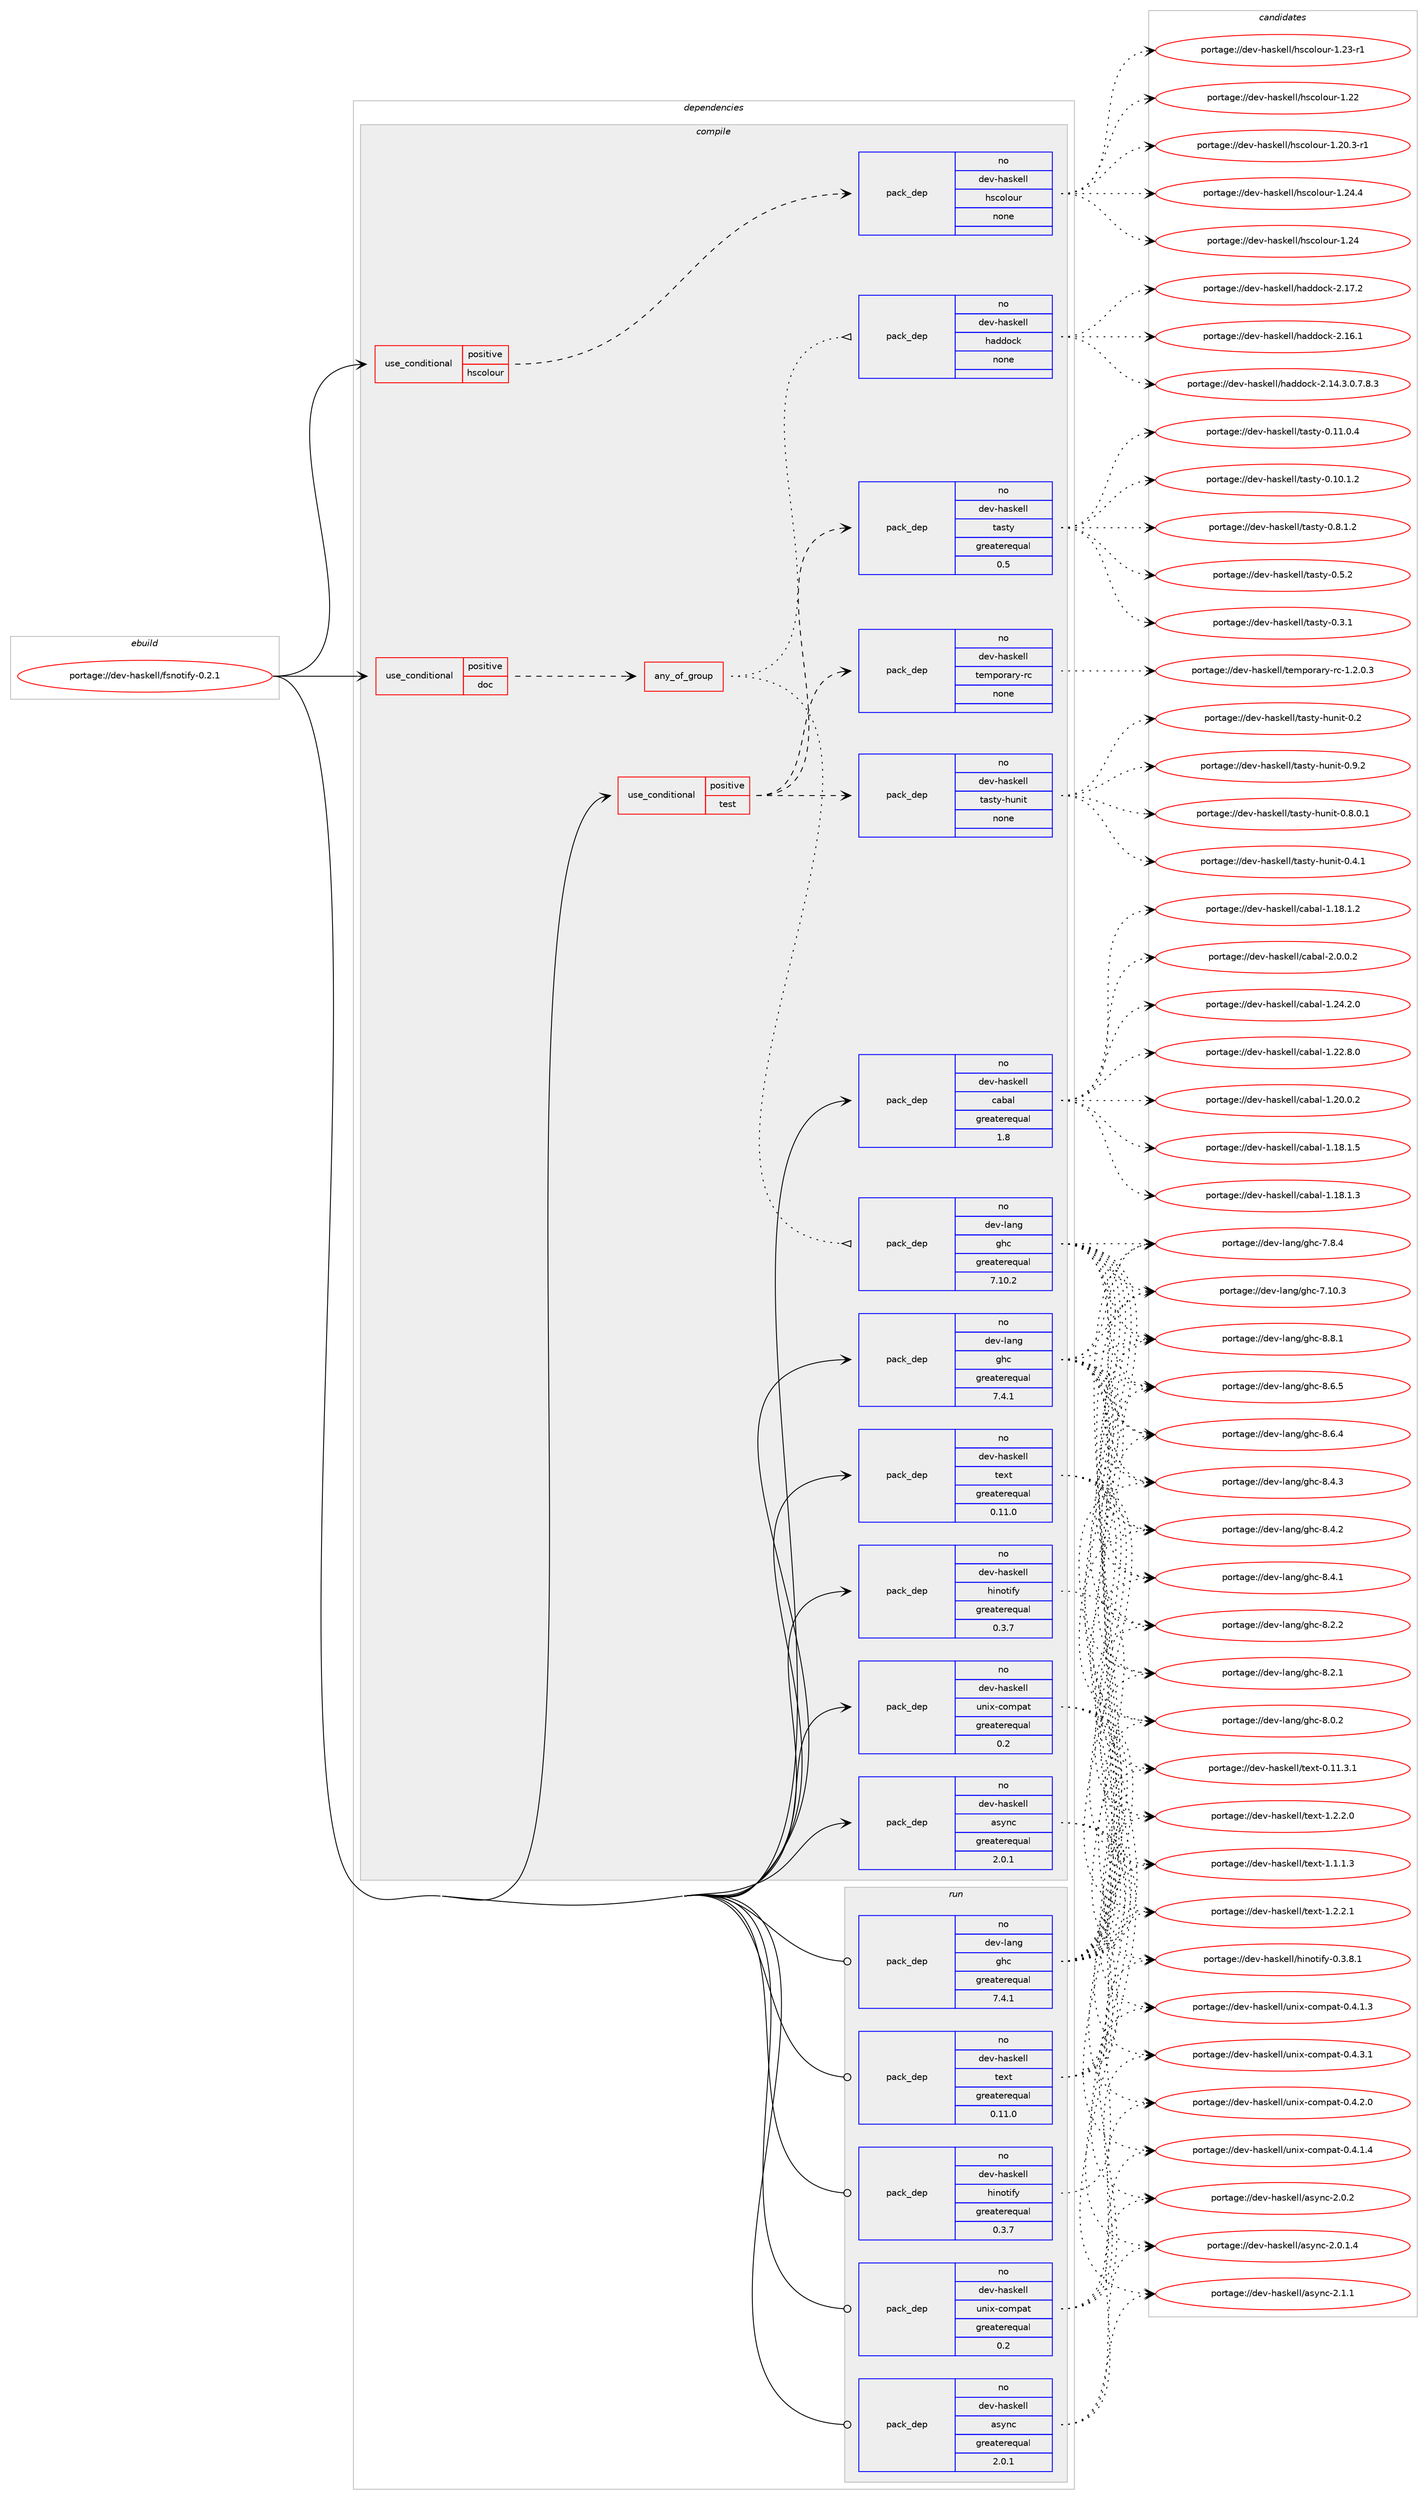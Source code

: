 digraph prolog {

# *************
# Graph options
# *************

newrank=true;
concentrate=true;
compound=true;
graph [rankdir=LR,fontname=Helvetica,fontsize=10,ranksep=1.5];#, ranksep=2.5, nodesep=0.2];
edge  [arrowhead=vee];
node  [fontname=Helvetica,fontsize=10];

# **********
# The ebuild
# **********

subgraph cluster_leftcol {
color=gray;
rank=same;
label=<<i>ebuild</i>>;
id [label="portage://dev-haskell/fsnotify-0.2.1", color=red, width=4, href="../dev-haskell/fsnotify-0.2.1.svg"];
}

# ****************
# The dependencies
# ****************

subgraph cluster_midcol {
color=gray;
label=<<i>dependencies</i>>;
subgraph cluster_compile {
fillcolor="#eeeeee";
style=filled;
label=<<i>compile</i>>;
subgraph cond133905 {
dependency562155 [label=<<TABLE BORDER="0" CELLBORDER="1" CELLSPACING="0" CELLPADDING="4"><TR><TD ROWSPAN="3" CELLPADDING="10">use_conditional</TD></TR><TR><TD>positive</TD></TR><TR><TD>doc</TD></TR></TABLE>>, shape=none, color=red];
subgraph any6424 {
dependency562156 [label=<<TABLE BORDER="0" CELLBORDER="1" CELLSPACING="0" CELLPADDING="4"><TR><TD CELLPADDING="10">any_of_group</TD></TR></TABLE>>, shape=none, color=red];subgraph pack421589 {
dependency562157 [label=<<TABLE BORDER="0" CELLBORDER="1" CELLSPACING="0" CELLPADDING="4" WIDTH="220"><TR><TD ROWSPAN="6" CELLPADDING="30">pack_dep</TD></TR><TR><TD WIDTH="110">no</TD></TR><TR><TD>dev-haskell</TD></TR><TR><TD>haddock</TD></TR><TR><TD>none</TD></TR><TR><TD></TD></TR></TABLE>>, shape=none, color=blue];
}
dependency562156:e -> dependency562157:w [weight=20,style="dotted",arrowhead="oinv"];
subgraph pack421590 {
dependency562158 [label=<<TABLE BORDER="0" CELLBORDER="1" CELLSPACING="0" CELLPADDING="4" WIDTH="220"><TR><TD ROWSPAN="6" CELLPADDING="30">pack_dep</TD></TR><TR><TD WIDTH="110">no</TD></TR><TR><TD>dev-lang</TD></TR><TR><TD>ghc</TD></TR><TR><TD>greaterequal</TD></TR><TR><TD>7.10.2</TD></TR></TABLE>>, shape=none, color=blue];
}
dependency562156:e -> dependency562158:w [weight=20,style="dotted",arrowhead="oinv"];
}
dependency562155:e -> dependency562156:w [weight=20,style="dashed",arrowhead="vee"];
}
id:e -> dependency562155:w [weight=20,style="solid",arrowhead="vee"];
subgraph cond133906 {
dependency562159 [label=<<TABLE BORDER="0" CELLBORDER="1" CELLSPACING="0" CELLPADDING="4"><TR><TD ROWSPAN="3" CELLPADDING="10">use_conditional</TD></TR><TR><TD>positive</TD></TR><TR><TD>hscolour</TD></TR></TABLE>>, shape=none, color=red];
subgraph pack421591 {
dependency562160 [label=<<TABLE BORDER="0" CELLBORDER="1" CELLSPACING="0" CELLPADDING="4" WIDTH="220"><TR><TD ROWSPAN="6" CELLPADDING="30">pack_dep</TD></TR><TR><TD WIDTH="110">no</TD></TR><TR><TD>dev-haskell</TD></TR><TR><TD>hscolour</TD></TR><TR><TD>none</TD></TR><TR><TD></TD></TR></TABLE>>, shape=none, color=blue];
}
dependency562159:e -> dependency562160:w [weight=20,style="dashed",arrowhead="vee"];
}
id:e -> dependency562159:w [weight=20,style="solid",arrowhead="vee"];
subgraph cond133907 {
dependency562161 [label=<<TABLE BORDER="0" CELLBORDER="1" CELLSPACING="0" CELLPADDING="4"><TR><TD ROWSPAN="3" CELLPADDING="10">use_conditional</TD></TR><TR><TD>positive</TD></TR><TR><TD>test</TD></TR></TABLE>>, shape=none, color=red];
subgraph pack421592 {
dependency562162 [label=<<TABLE BORDER="0" CELLBORDER="1" CELLSPACING="0" CELLPADDING="4" WIDTH="220"><TR><TD ROWSPAN="6" CELLPADDING="30">pack_dep</TD></TR><TR><TD WIDTH="110">no</TD></TR><TR><TD>dev-haskell</TD></TR><TR><TD>tasty</TD></TR><TR><TD>greaterequal</TD></TR><TR><TD>0.5</TD></TR></TABLE>>, shape=none, color=blue];
}
dependency562161:e -> dependency562162:w [weight=20,style="dashed",arrowhead="vee"];
subgraph pack421593 {
dependency562163 [label=<<TABLE BORDER="0" CELLBORDER="1" CELLSPACING="0" CELLPADDING="4" WIDTH="220"><TR><TD ROWSPAN="6" CELLPADDING="30">pack_dep</TD></TR><TR><TD WIDTH="110">no</TD></TR><TR><TD>dev-haskell</TD></TR><TR><TD>tasty-hunit</TD></TR><TR><TD>none</TD></TR><TR><TD></TD></TR></TABLE>>, shape=none, color=blue];
}
dependency562161:e -> dependency562163:w [weight=20,style="dashed",arrowhead="vee"];
subgraph pack421594 {
dependency562164 [label=<<TABLE BORDER="0" CELLBORDER="1" CELLSPACING="0" CELLPADDING="4" WIDTH="220"><TR><TD ROWSPAN="6" CELLPADDING="30">pack_dep</TD></TR><TR><TD WIDTH="110">no</TD></TR><TR><TD>dev-haskell</TD></TR><TR><TD>temporary-rc</TD></TR><TR><TD>none</TD></TR><TR><TD></TD></TR></TABLE>>, shape=none, color=blue];
}
dependency562161:e -> dependency562164:w [weight=20,style="dashed",arrowhead="vee"];
}
id:e -> dependency562161:w [weight=20,style="solid",arrowhead="vee"];
subgraph pack421595 {
dependency562165 [label=<<TABLE BORDER="0" CELLBORDER="1" CELLSPACING="0" CELLPADDING="4" WIDTH="220"><TR><TD ROWSPAN="6" CELLPADDING="30">pack_dep</TD></TR><TR><TD WIDTH="110">no</TD></TR><TR><TD>dev-haskell</TD></TR><TR><TD>async</TD></TR><TR><TD>greaterequal</TD></TR><TR><TD>2.0.1</TD></TR></TABLE>>, shape=none, color=blue];
}
id:e -> dependency562165:w [weight=20,style="solid",arrowhead="vee"];
subgraph pack421596 {
dependency562166 [label=<<TABLE BORDER="0" CELLBORDER="1" CELLSPACING="0" CELLPADDING="4" WIDTH="220"><TR><TD ROWSPAN="6" CELLPADDING="30">pack_dep</TD></TR><TR><TD WIDTH="110">no</TD></TR><TR><TD>dev-haskell</TD></TR><TR><TD>cabal</TD></TR><TR><TD>greaterequal</TD></TR><TR><TD>1.8</TD></TR></TABLE>>, shape=none, color=blue];
}
id:e -> dependency562166:w [weight=20,style="solid",arrowhead="vee"];
subgraph pack421597 {
dependency562167 [label=<<TABLE BORDER="0" CELLBORDER="1" CELLSPACING="0" CELLPADDING="4" WIDTH="220"><TR><TD ROWSPAN="6" CELLPADDING="30">pack_dep</TD></TR><TR><TD WIDTH="110">no</TD></TR><TR><TD>dev-haskell</TD></TR><TR><TD>hinotify</TD></TR><TR><TD>greaterequal</TD></TR><TR><TD>0.3.7</TD></TR></TABLE>>, shape=none, color=blue];
}
id:e -> dependency562167:w [weight=20,style="solid",arrowhead="vee"];
subgraph pack421598 {
dependency562168 [label=<<TABLE BORDER="0" CELLBORDER="1" CELLSPACING="0" CELLPADDING="4" WIDTH="220"><TR><TD ROWSPAN="6" CELLPADDING="30">pack_dep</TD></TR><TR><TD WIDTH="110">no</TD></TR><TR><TD>dev-haskell</TD></TR><TR><TD>text</TD></TR><TR><TD>greaterequal</TD></TR><TR><TD>0.11.0</TD></TR></TABLE>>, shape=none, color=blue];
}
id:e -> dependency562168:w [weight=20,style="solid",arrowhead="vee"];
subgraph pack421599 {
dependency562169 [label=<<TABLE BORDER="0" CELLBORDER="1" CELLSPACING="0" CELLPADDING="4" WIDTH="220"><TR><TD ROWSPAN="6" CELLPADDING="30">pack_dep</TD></TR><TR><TD WIDTH="110">no</TD></TR><TR><TD>dev-haskell</TD></TR><TR><TD>unix-compat</TD></TR><TR><TD>greaterequal</TD></TR><TR><TD>0.2</TD></TR></TABLE>>, shape=none, color=blue];
}
id:e -> dependency562169:w [weight=20,style="solid",arrowhead="vee"];
subgraph pack421600 {
dependency562170 [label=<<TABLE BORDER="0" CELLBORDER="1" CELLSPACING="0" CELLPADDING="4" WIDTH="220"><TR><TD ROWSPAN="6" CELLPADDING="30">pack_dep</TD></TR><TR><TD WIDTH="110">no</TD></TR><TR><TD>dev-lang</TD></TR><TR><TD>ghc</TD></TR><TR><TD>greaterequal</TD></TR><TR><TD>7.4.1</TD></TR></TABLE>>, shape=none, color=blue];
}
id:e -> dependency562170:w [weight=20,style="solid",arrowhead="vee"];
}
subgraph cluster_compileandrun {
fillcolor="#eeeeee";
style=filled;
label=<<i>compile and run</i>>;
}
subgraph cluster_run {
fillcolor="#eeeeee";
style=filled;
label=<<i>run</i>>;
subgraph pack421601 {
dependency562171 [label=<<TABLE BORDER="0" CELLBORDER="1" CELLSPACING="0" CELLPADDING="4" WIDTH="220"><TR><TD ROWSPAN="6" CELLPADDING="30">pack_dep</TD></TR><TR><TD WIDTH="110">no</TD></TR><TR><TD>dev-haskell</TD></TR><TR><TD>async</TD></TR><TR><TD>greaterequal</TD></TR><TR><TD>2.0.1</TD></TR></TABLE>>, shape=none, color=blue];
}
id:e -> dependency562171:w [weight=20,style="solid",arrowhead="odot"];
subgraph pack421602 {
dependency562172 [label=<<TABLE BORDER="0" CELLBORDER="1" CELLSPACING="0" CELLPADDING="4" WIDTH="220"><TR><TD ROWSPAN="6" CELLPADDING="30">pack_dep</TD></TR><TR><TD WIDTH="110">no</TD></TR><TR><TD>dev-haskell</TD></TR><TR><TD>hinotify</TD></TR><TR><TD>greaterequal</TD></TR><TR><TD>0.3.7</TD></TR></TABLE>>, shape=none, color=blue];
}
id:e -> dependency562172:w [weight=20,style="solid",arrowhead="odot"];
subgraph pack421603 {
dependency562173 [label=<<TABLE BORDER="0" CELLBORDER="1" CELLSPACING="0" CELLPADDING="4" WIDTH="220"><TR><TD ROWSPAN="6" CELLPADDING="30">pack_dep</TD></TR><TR><TD WIDTH="110">no</TD></TR><TR><TD>dev-haskell</TD></TR><TR><TD>text</TD></TR><TR><TD>greaterequal</TD></TR><TR><TD>0.11.0</TD></TR></TABLE>>, shape=none, color=blue];
}
id:e -> dependency562173:w [weight=20,style="solid",arrowhead="odot"];
subgraph pack421604 {
dependency562174 [label=<<TABLE BORDER="0" CELLBORDER="1" CELLSPACING="0" CELLPADDING="4" WIDTH="220"><TR><TD ROWSPAN="6" CELLPADDING="30">pack_dep</TD></TR><TR><TD WIDTH="110">no</TD></TR><TR><TD>dev-haskell</TD></TR><TR><TD>unix-compat</TD></TR><TR><TD>greaterequal</TD></TR><TR><TD>0.2</TD></TR></TABLE>>, shape=none, color=blue];
}
id:e -> dependency562174:w [weight=20,style="solid",arrowhead="odot"];
subgraph pack421605 {
dependency562175 [label=<<TABLE BORDER="0" CELLBORDER="1" CELLSPACING="0" CELLPADDING="4" WIDTH="220"><TR><TD ROWSPAN="6" CELLPADDING="30">pack_dep</TD></TR><TR><TD WIDTH="110">no</TD></TR><TR><TD>dev-lang</TD></TR><TR><TD>ghc</TD></TR><TR><TD>greaterequal</TD></TR><TR><TD>7.4.1</TD></TR></TABLE>>, shape=none, color=blue];
}
id:e -> dependency562175:w [weight=20,style="solid",arrowhead="odot"];
}
}

# **************
# The candidates
# **************

subgraph cluster_choices {
rank=same;
color=gray;
label=<<i>candidates</i>>;

subgraph choice421589 {
color=black;
nodesep=1;
choice100101118451049711510710110810847104971001001119910745504649554650 [label="portage://dev-haskell/haddock-2.17.2", color=red, width=4,href="../dev-haskell/haddock-2.17.2.svg"];
choice100101118451049711510710110810847104971001001119910745504649544649 [label="portage://dev-haskell/haddock-2.16.1", color=red, width=4,href="../dev-haskell/haddock-2.16.1.svg"];
choice1001011184510497115107101108108471049710010011199107455046495246514648465546564651 [label="portage://dev-haskell/haddock-2.14.3.0.7.8.3", color=red, width=4,href="../dev-haskell/haddock-2.14.3.0.7.8.3.svg"];
dependency562157:e -> choice100101118451049711510710110810847104971001001119910745504649554650:w [style=dotted,weight="100"];
dependency562157:e -> choice100101118451049711510710110810847104971001001119910745504649544649:w [style=dotted,weight="100"];
dependency562157:e -> choice1001011184510497115107101108108471049710010011199107455046495246514648465546564651:w [style=dotted,weight="100"];
}
subgraph choice421590 {
color=black;
nodesep=1;
choice10010111845108971101034710310499455646564649 [label="portage://dev-lang/ghc-8.8.1", color=red, width=4,href="../dev-lang/ghc-8.8.1.svg"];
choice10010111845108971101034710310499455646544653 [label="portage://dev-lang/ghc-8.6.5", color=red, width=4,href="../dev-lang/ghc-8.6.5.svg"];
choice10010111845108971101034710310499455646544652 [label="portage://dev-lang/ghc-8.6.4", color=red, width=4,href="../dev-lang/ghc-8.6.4.svg"];
choice10010111845108971101034710310499455646524651 [label="portage://dev-lang/ghc-8.4.3", color=red, width=4,href="../dev-lang/ghc-8.4.3.svg"];
choice10010111845108971101034710310499455646524650 [label="portage://dev-lang/ghc-8.4.2", color=red, width=4,href="../dev-lang/ghc-8.4.2.svg"];
choice10010111845108971101034710310499455646524649 [label="portage://dev-lang/ghc-8.4.1", color=red, width=4,href="../dev-lang/ghc-8.4.1.svg"];
choice10010111845108971101034710310499455646504650 [label="portage://dev-lang/ghc-8.2.2", color=red, width=4,href="../dev-lang/ghc-8.2.2.svg"];
choice10010111845108971101034710310499455646504649 [label="portage://dev-lang/ghc-8.2.1", color=red, width=4,href="../dev-lang/ghc-8.2.1.svg"];
choice10010111845108971101034710310499455646484650 [label="portage://dev-lang/ghc-8.0.2", color=red, width=4,href="../dev-lang/ghc-8.0.2.svg"];
choice10010111845108971101034710310499455546564652 [label="portage://dev-lang/ghc-7.8.4", color=red, width=4,href="../dev-lang/ghc-7.8.4.svg"];
choice1001011184510897110103471031049945554649484651 [label="portage://dev-lang/ghc-7.10.3", color=red, width=4,href="../dev-lang/ghc-7.10.3.svg"];
dependency562158:e -> choice10010111845108971101034710310499455646564649:w [style=dotted,weight="100"];
dependency562158:e -> choice10010111845108971101034710310499455646544653:w [style=dotted,weight="100"];
dependency562158:e -> choice10010111845108971101034710310499455646544652:w [style=dotted,weight="100"];
dependency562158:e -> choice10010111845108971101034710310499455646524651:w [style=dotted,weight="100"];
dependency562158:e -> choice10010111845108971101034710310499455646524650:w [style=dotted,weight="100"];
dependency562158:e -> choice10010111845108971101034710310499455646524649:w [style=dotted,weight="100"];
dependency562158:e -> choice10010111845108971101034710310499455646504650:w [style=dotted,weight="100"];
dependency562158:e -> choice10010111845108971101034710310499455646504649:w [style=dotted,weight="100"];
dependency562158:e -> choice10010111845108971101034710310499455646484650:w [style=dotted,weight="100"];
dependency562158:e -> choice10010111845108971101034710310499455546564652:w [style=dotted,weight="100"];
dependency562158:e -> choice1001011184510897110103471031049945554649484651:w [style=dotted,weight="100"];
}
subgraph choice421591 {
color=black;
nodesep=1;
choice1001011184510497115107101108108471041159911110811111711445494650524652 [label="portage://dev-haskell/hscolour-1.24.4", color=red, width=4,href="../dev-haskell/hscolour-1.24.4.svg"];
choice100101118451049711510710110810847104115991111081111171144549465052 [label="portage://dev-haskell/hscolour-1.24", color=red, width=4,href="../dev-haskell/hscolour-1.24.svg"];
choice1001011184510497115107101108108471041159911110811111711445494650514511449 [label="portage://dev-haskell/hscolour-1.23-r1", color=red, width=4,href="../dev-haskell/hscolour-1.23-r1.svg"];
choice100101118451049711510710110810847104115991111081111171144549465050 [label="portage://dev-haskell/hscolour-1.22", color=red, width=4,href="../dev-haskell/hscolour-1.22.svg"];
choice10010111845104971151071011081084710411599111108111117114454946504846514511449 [label="portage://dev-haskell/hscolour-1.20.3-r1", color=red, width=4,href="../dev-haskell/hscolour-1.20.3-r1.svg"];
dependency562160:e -> choice1001011184510497115107101108108471041159911110811111711445494650524652:w [style=dotted,weight="100"];
dependency562160:e -> choice100101118451049711510710110810847104115991111081111171144549465052:w [style=dotted,weight="100"];
dependency562160:e -> choice1001011184510497115107101108108471041159911110811111711445494650514511449:w [style=dotted,weight="100"];
dependency562160:e -> choice100101118451049711510710110810847104115991111081111171144549465050:w [style=dotted,weight="100"];
dependency562160:e -> choice10010111845104971151071011081084710411599111108111117114454946504846514511449:w [style=dotted,weight="100"];
}
subgraph choice421592 {
color=black;
nodesep=1;
choice100101118451049711510710110810847116971151161214548465646494650 [label="portage://dev-haskell/tasty-0.8.1.2", color=red, width=4,href="../dev-haskell/tasty-0.8.1.2.svg"];
choice10010111845104971151071011081084711697115116121454846534650 [label="portage://dev-haskell/tasty-0.5.2", color=red, width=4,href="../dev-haskell/tasty-0.5.2.svg"];
choice10010111845104971151071011081084711697115116121454846514649 [label="portage://dev-haskell/tasty-0.3.1", color=red, width=4,href="../dev-haskell/tasty-0.3.1.svg"];
choice10010111845104971151071011081084711697115116121454846494946484652 [label="portage://dev-haskell/tasty-0.11.0.4", color=red, width=4,href="../dev-haskell/tasty-0.11.0.4.svg"];
choice10010111845104971151071011081084711697115116121454846494846494650 [label="portage://dev-haskell/tasty-0.10.1.2", color=red, width=4,href="../dev-haskell/tasty-0.10.1.2.svg"];
dependency562162:e -> choice100101118451049711510710110810847116971151161214548465646494650:w [style=dotted,weight="100"];
dependency562162:e -> choice10010111845104971151071011081084711697115116121454846534650:w [style=dotted,weight="100"];
dependency562162:e -> choice10010111845104971151071011081084711697115116121454846514649:w [style=dotted,weight="100"];
dependency562162:e -> choice10010111845104971151071011081084711697115116121454846494946484652:w [style=dotted,weight="100"];
dependency562162:e -> choice10010111845104971151071011081084711697115116121454846494846494650:w [style=dotted,weight="100"];
}
subgraph choice421593 {
color=black;
nodesep=1;
choice1001011184510497115107101108108471169711511612145104117110105116454846574650 [label="portage://dev-haskell/tasty-hunit-0.9.2", color=red, width=4,href="../dev-haskell/tasty-hunit-0.9.2.svg"];
choice10010111845104971151071011081084711697115116121451041171101051164548465646484649 [label="portage://dev-haskell/tasty-hunit-0.8.0.1", color=red, width=4,href="../dev-haskell/tasty-hunit-0.8.0.1.svg"];
choice1001011184510497115107101108108471169711511612145104117110105116454846524649 [label="portage://dev-haskell/tasty-hunit-0.4.1", color=red, width=4,href="../dev-haskell/tasty-hunit-0.4.1.svg"];
choice100101118451049711510710110810847116971151161214510411711010511645484650 [label="portage://dev-haskell/tasty-hunit-0.2", color=red, width=4,href="../dev-haskell/tasty-hunit-0.2.svg"];
dependency562163:e -> choice1001011184510497115107101108108471169711511612145104117110105116454846574650:w [style=dotted,weight="100"];
dependency562163:e -> choice10010111845104971151071011081084711697115116121451041171101051164548465646484649:w [style=dotted,weight="100"];
dependency562163:e -> choice1001011184510497115107101108108471169711511612145104117110105116454846524649:w [style=dotted,weight="100"];
dependency562163:e -> choice100101118451049711510710110810847116971151161214510411711010511645484650:w [style=dotted,weight="100"];
}
subgraph choice421594 {
color=black;
nodesep=1;
choice1001011184510497115107101108108471161011091121111149711412145114994549465046484651 [label="portage://dev-haskell/temporary-rc-1.2.0.3", color=red, width=4,href="../dev-haskell/temporary-rc-1.2.0.3.svg"];
dependency562164:e -> choice1001011184510497115107101108108471161011091121111149711412145114994549465046484651:w [style=dotted,weight="100"];
}
subgraph choice421595 {
color=black;
nodesep=1;
choice1001011184510497115107101108108479711512111099455046494649 [label="portage://dev-haskell/async-2.1.1", color=red, width=4,href="../dev-haskell/async-2.1.1.svg"];
choice1001011184510497115107101108108479711512111099455046484650 [label="portage://dev-haskell/async-2.0.2", color=red, width=4,href="../dev-haskell/async-2.0.2.svg"];
choice10010111845104971151071011081084797115121110994550464846494652 [label="portage://dev-haskell/async-2.0.1.4", color=red, width=4,href="../dev-haskell/async-2.0.1.4.svg"];
dependency562165:e -> choice1001011184510497115107101108108479711512111099455046494649:w [style=dotted,weight="100"];
dependency562165:e -> choice1001011184510497115107101108108479711512111099455046484650:w [style=dotted,weight="100"];
dependency562165:e -> choice10010111845104971151071011081084797115121110994550464846494652:w [style=dotted,weight="100"];
}
subgraph choice421596 {
color=black;
nodesep=1;
choice100101118451049711510710110810847999798971084550464846484650 [label="portage://dev-haskell/cabal-2.0.0.2", color=red, width=4,href="../dev-haskell/cabal-2.0.0.2.svg"];
choice10010111845104971151071011081084799979897108454946505246504648 [label="portage://dev-haskell/cabal-1.24.2.0", color=red, width=4,href="../dev-haskell/cabal-1.24.2.0.svg"];
choice10010111845104971151071011081084799979897108454946505046564648 [label="portage://dev-haskell/cabal-1.22.8.0", color=red, width=4,href="../dev-haskell/cabal-1.22.8.0.svg"];
choice10010111845104971151071011081084799979897108454946504846484650 [label="portage://dev-haskell/cabal-1.20.0.2", color=red, width=4,href="../dev-haskell/cabal-1.20.0.2.svg"];
choice10010111845104971151071011081084799979897108454946495646494653 [label="portage://dev-haskell/cabal-1.18.1.5", color=red, width=4,href="../dev-haskell/cabal-1.18.1.5.svg"];
choice10010111845104971151071011081084799979897108454946495646494651 [label="portage://dev-haskell/cabal-1.18.1.3", color=red, width=4,href="../dev-haskell/cabal-1.18.1.3.svg"];
choice10010111845104971151071011081084799979897108454946495646494650 [label="portage://dev-haskell/cabal-1.18.1.2", color=red, width=4,href="../dev-haskell/cabal-1.18.1.2.svg"];
dependency562166:e -> choice100101118451049711510710110810847999798971084550464846484650:w [style=dotted,weight="100"];
dependency562166:e -> choice10010111845104971151071011081084799979897108454946505246504648:w [style=dotted,weight="100"];
dependency562166:e -> choice10010111845104971151071011081084799979897108454946505046564648:w [style=dotted,weight="100"];
dependency562166:e -> choice10010111845104971151071011081084799979897108454946504846484650:w [style=dotted,weight="100"];
dependency562166:e -> choice10010111845104971151071011081084799979897108454946495646494653:w [style=dotted,weight="100"];
dependency562166:e -> choice10010111845104971151071011081084799979897108454946495646494651:w [style=dotted,weight="100"];
dependency562166:e -> choice10010111845104971151071011081084799979897108454946495646494650:w [style=dotted,weight="100"];
}
subgraph choice421597 {
color=black;
nodesep=1;
choice1001011184510497115107101108108471041051101111161051021214548465146564649 [label="portage://dev-haskell/hinotify-0.3.8.1", color=red, width=4,href="../dev-haskell/hinotify-0.3.8.1.svg"];
dependency562167:e -> choice1001011184510497115107101108108471041051101111161051021214548465146564649:w [style=dotted,weight="100"];
}
subgraph choice421598 {
color=black;
nodesep=1;
choice1001011184510497115107101108108471161011201164549465046504649 [label="portage://dev-haskell/text-1.2.2.1", color=red, width=4,href="../dev-haskell/text-1.2.2.1.svg"];
choice1001011184510497115107101108108471161011201164549465046504648 [label="portage://dev-haskell/text-1.2.2.0", color=red, width=4,href="../dev-haskell/text-1.2.2.0.svg"];
choice1001011184510497115107101108108471161011201164549464946494651 [label="portage://dev-haskell/text-1.1.1.3", color=red, width=4,href="../dev-haskell/text-1.1.1.3.svg"];
choice100101118451049711510710110810847116101120116454846494946514649 [label="portage://dev-haskell/text-0.11.3.1", color=red, width=4,href="../dev-haskell/text-0.11.3.1.svg"];
dependency562168:e -> choice1001011184510497115107101108108471161011201164549465046504649:w [style=dotted,weight="100"];
dependency562168:e -> choice1001011184510497115107101108108471161011201164549465046504648:w [style=dotted,weight="100"];
dependency562168:e -> choice1001011184510497115107101108108471161011201164549464946494651:w [style=dotted,weight="100"];
dependency562168:e -> choice100101118451049711510710110810847116101120116454846494946514649:w [style=dotted,weight="100"];
}
subgraph choice421599 {
color=black;
nodesep=1;
choice1001011184510497115107101108108471171101051204599111109112971164548465246514649 [label="portage://dev-haskell/unix-compat-0.4.3.1", color=red, width=4,href="../dev-haskell/unix-compat-0.4.3.1.svg"];
choice1001011184510497115107101108108471171101051204599111109112971164548465246504648 [label="portage://dev-haskell/unix-compat-0.4.2.0", color=red, width=4,href="../dev-haskell/unix-compat-0.4.2.0.svg"];
choice1001011184510497115107101108108471171101051204599111109112971164548465246494652 [label="portage://dev-haskell/unix-compat-0.4.1.4", color=red, width=4,href="../dev-haskell/unix-compat-0.4.1.4.svg"];
choice1001011184510497115107101108108471171101051204599111109112971164548465246494651 [label="portage://dev-haskell/unix-compat-0.4.1.3", color=red, width=4,href="../dev-haskell/unix-compat-0.4.1.3.svg"];
dependency562169:e -> choice1001011184510497115107101108108471171101051204599111109112971164548465246514649:w [style=dotted,weight="100"];
dependency562169:e -> choice1001011184510497115107101108108471171101051204599111109112971164548465246504648:w [style=dotted,weight="100"];
dependency562169:e -> choice1001011184510497115107101108108471171101051204599111109112971164548465246494652:w [style=dotted,weight="100"];
dependency562169:e -> choice1001011184510497115107101108108471171101051204599111109112971164548465246494651:w [style=dotted,weight="100"];
}
subgraph choice421600 {
color=black;
nodesep=1;
choice10010111845108971101034710310499455646564649 [label="portage://dev-lang/ghc-8.8.1", color=red, width=4,href="../dev-lang/ghc-8.8.1.svg"];
choice10010111845108971101034710310499455646544653 [label="portage://dev-lang/ghc-8.6.5", color=red, width=4,href="../dev-lang/ghc-8.6.5.svg"];
choice10010111845108971101034710310499455646544652 [label="portage://dev-lang/ghc-8.6.4", color=red, width=4,href="../dev-lang/ghc-8.6.4.svg"];
choice10010111845108971101034710310499455646524651 [label="portage://dev-lang/ghc-8.4.3", color=red, width=4,href="../dev-lang/ghc-8.4.3.svg"];
choice10010111845108971101034710310499455646524650 [label="portage://dev-lang/ghc-8.4.2", color=red, width=4,href="../dev-lang/ghc-8.4.2.svg"];
choice10010111845108971101034710310499455646524649 [label="portage://dev-lang/ghc-8.4.1", color=red, width=4,href="../dev-lang/ghc-8.4.1.svg"];
choice10010111845108971101034710310499455646504650 [label="portage://dev-lang/ghc-8.2.2", color=red, width=4,href="../dev-lang/ghc-8.2.2.svg"];
choice10010111845108971101034710310499455646504649 [label="portage://dev-lang/ghc-8.2.1", color=red, width=4,href="../dev-lang/ghc-8.2.1.svg"];
choice10010111845108971101034710310499455646484650 [label="portage://dev-lang/ghc-8.0.2", color=red, width=4,href="../dev-lang/ghc-8.0.2.svg"];
choice10010111845108971101034710310499455546564652 [label="portage://dev-lang/ghc-7.8.4", color=red, width=4,href="../dev-lang/ghc-7.8.4.svg"];
choice1001011184510897110103471031049945554649484651 [label="portage://dev-lang/ghc-7.10.3", color=red, width=4,href="../dev-lang/ghc-7.10.3.svg"];
dependency562170:e -> choice10010111845108971101034710310499455646564649:w [style=dotted,weight="100"];
dependency562170:e -> choice10010111845108971101034710310499455646544653:w [style=dotted,weight="100"];
dependency562170:e -> choice10010111845108971101034710310499455646544652:w [style=dotted,weight="100"];
dependency562170:e -> choice10010111845108971101034710310499455646524651:w [style=dotted,weight="100"];
dependency562170:e -> choice10010111845108971101034710310499455646524650:w [style=dotted,weight="100"];
dependency562170:e -> choice10010111845108971101034710310499455646524649:w [style=dotted,weight="100"];
dependency562170:e -> choice10010111845108971101034710310499455646504650:w [style=dotted,weight="100"];
dependency562170:e -> choice10010111845108971101034710310499455646504649:w [style=dotted,weight="100"];
dependency562170:e -> choice10010111845108971101034710310499455646484650:w [style=dotted,weight="100"];
dependency562170:e -> choice10010111845108971101034710310499455546564652:w [style=dotted,weight="100"];
dependency562170:e -> choice1001011184510897110103471031049945554649484651:w [style=dotted,weight="100"];
}
subgraph choice421601 {
color=black;
nodesep=1;
choice1001011184510497115107101108108479711512111099455046494649 [label="portage://dev-haskell/async-2.1.1", color=red, width=4,href="../dev-haskell/async-2.1.1.svg"];
choice1001011184510497115107101108108479711512111099455046484650 [label="portage://dev-haskell/async-2.0.2", color=red, width=4,href="../dev-haskell/async-2.0.2.svg"];
choice10010111845104971151071011081084797115121110994550464846494652 [label="portage://dev-haskell/async-2.0.1.4", color=red, width=4,href="../dev-haskell/async-2.0.1.4.svg"];
dependency562171:e -> choice1001011184510497115107101108108479711512111099455046494649:w [style=dotted,weight="100"];
dependency562171:e -> choice1001011184510497115107101108108479711512111099455046484650:w [style=dotted,weight="100"];
dependency562171:e -> choice10010111845104971151071011081084797115121110994550464846494652:w [style=dotted,weight="100"];
}
subgraph choice421602 {
color=black;
nodesep=1;
choice1001011184510497115107101108108471041051101111161051021214548465146564649 [label="portage://dev-haskell/hinotify-0.3.8.1", color=red, width=4,href="../dev-haskell/hinotify-0.3.8.1.svg"];
dependency562172:e -> choice1001011184510497115107101108108471041051101111161051021214548465146564649:w [style=dotted,weight="100"];
}
subgraph choice421603 {
color=black;
nodesep=1;
choice1001011184510497115107101108108471161011201164549465046504649 [label="portage://dev-haskell/text-1.2.2.1", color=red, width=4,href="../dev-haskell/text-1.2.2.1.svg"];
choice1001011184510497115107101108108471161011201164549465046504648 [label="portage://dev-haskell/text-1.2.2.0", color=red, width=4,href="../dev-haskell/text-1.2.2.0.svg"];
choice1001011184510497115107101108108471161011201164549464946494651 [label="portage://dev-haskell/text-1.1.1.3", color=red, width=4,href="../dev-haskell/text-1.1.1.3.svg"];
choice100101118451049711510710110810847116101120116454846494946514649 [label="portage://dev-haskell/text-0.11.3.1", color=red, width=4,href="../dev-haskell/text-0.11.3.1.svg"];
dependency562173:e -> choice1001011184510497115107101108108471161011201164549465046504649:w [style=dotted,weight="100"];
dependency562173:e -> choice1001011184510497115107101108108471161011201164549465046504648:w [style=dotted,weight="100"];
dependency562173:e -> choice1001011184510497115107101108108471161011201164549464946494651:w [style=dotted,weight="100"];
dependency562173:e -> choice100101118451049711510710110810847116101120116454846494946514649:w [style=dotted,weight="100"];
}
subgraph choice421604 {
color=black;
nodesep=1;
choice1001011184510497115107101108108471171101051204599111109112971164548465246514649 [label="portage://dev-haskell/unix-compat-0.4.3.1", color=red, width=4,href="../dev-haskell/unix-compat-0.4.3.1.svg"];
choice1001011184510497115107101108108471171101051204599111109112971164548465246504648 [label="portage://dev-haskell/unix-compat-0.4.2.0", color=red, width=4,href="../dev-haskell/unix-compat-0.4.2.0.svg"];
choice1001011184510497115107101108108471171101051204599111109112971164548465246494652 [label="portage://dev-haskell/unix-compat-0.4.1.4", color=red, width=4,href="../dev-haskell/unix-compat-0.4.1.4.svg"];
choice1001011184510497115107101108108471171101051204599111109112971164548465246494651 [label="portage://dev-haskell/unix-compat-0.4.1.3", color=red, width=4,href="../dev-haskell/unix-compat-0.4.1.3.svg"];
dependency562174:e -> choice1001011184510497115107101108108471171101051204599111109112971164548465246514649:w [style=dotted,weight="100"];
dependency562174:e -> choice1001011184510497115107101108108471171101051204599111109112971164548465246504648:w [style=dotted,weight="100"];
dependency562174:e -> choice1001011184510497115107101108108471171101051204599111109112971164548465246494652:w [style=dotted,weight="100"];
dependency562174:e -> choice1001011184510497115107101108108471171101051204599111109112971164548465246494651:w [style=dotted,weight="100"];
}
subgraph choice421605 {
color=black;
nodesep=1;
choice10010111845108971101034710310499455646564649 [label="portage://dev-lang/ghc-8.8.1", color=red, width=4,href="../dev-lang/ghc-8.8.1.svg"];
choice10010111845108971101034710310499455646544653 [label="portage://dev-lang/ghc-8.6.5", color=red, width=4,href="../dev-lang/ghc-8.6.5.svg"];
choice10010111845108971101034710310499455646544652 [label="portage://dev-lang/ghc-8.6.4", color=red, width=4,href="../dev-lang/ghc-8.6.4.svg"];
choice10010111845108971101034710310499455646524651 [label="portage://dev-lang/ghc-8.4.3", color=red, width=4,href="../dev-lang/ghc-8.4.3.svg"];
choice10010111845108971101034710310499455646524650 [label="portage://dev-lang/ghc-8.4.2", color=red, width=4,href="../dev-lang/ghc-8.4.2.svg"];
choice10010111845108971101034710310499455646524649 [label="portage://dev-lang/ghc-8.4.1", color=red, width=4,href="../dev-lang/ghc-8.4.1.svg"];
choice10010111845108971101034710310499455646504650 [label="portage://dev-lang/ghc-8.2.2", color=red, width=4,href="../dev-lang/ghc-8.2.2.svg"];
choice10010111845108971101034710310499455646504649 [label="portage://dev-lang/ghc-8.2.1", color=red, width=4,href="../dev-lang/ghc-8.2.1.svg"];
choice10010111845108971101034710310499455646484650 [label="portage://dev-lang/ghc-8.0.2", color=red, width=4,href="../dev-lang/ghc-8.0.2.svg"];
choice10010111845108971101034710310499455546564652 [label="portage://dev-lang/ghc-7.8.4", color=red, width=4,href="../dev-lang/ghc-7.8.4.svg"];
choice1001011184510897110103471031049945554649484651 [label="portage://dev-lang/ghc-7.10.3", color=red, width=4,href="../dev-lang/ghc-7.10.3.svg"];
dependency562175:e -> choice10010111845108971101034710310499455646564649:w [style=dotted,weight="100"];
dependency562175:e -> choice10010111845108971101034710310499455646544653:w [style=dotted,weight="100"];
dependency562175:e -> choice10010111845108971101034710310499455646544652:w [style=dotted,weight="100"];
dependency562175:e -> choice10010111845108971101034710310499455646524651:w [style=dotted,weight="100"];
dependency562175:e -> choice10010111845108971101034710310499455646524650:w [style=dotted,weight="100"];
dependency562175:e -> choice10010111845108971101034710310499455646524649:w [style=dotted,weight="100"];
dependency562175:e -> choice10010111845108971101034710310499455646504650:w [style=dotted,weight="100"];
dependency562175:e -> choice10010111845108971101034710310499455646504649:w [style=dotted,weight="100"];
dependency562175:e -> choice10010111845108971101034710310499455646484650:w [style=dotted,weight="100"];
dependency562175:e -> choice10010111845108971101034710310499455546564652:w [style=dotted,weight="100"];
dependency562175:e -> choice1001011184510897110103471031049945554649484651:w [style=dotted,weight="100"];
}
}

}
